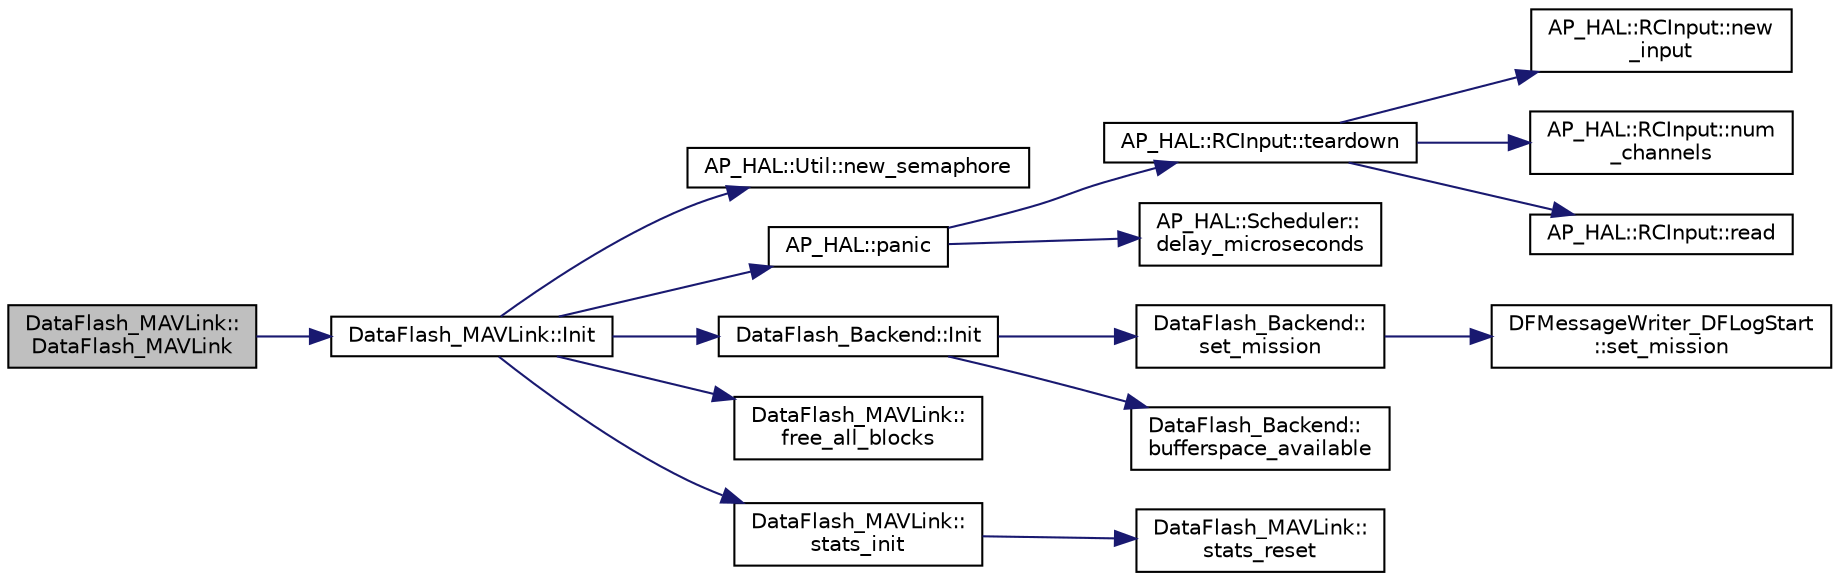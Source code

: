 digraph "DataFlash_MAVLink::DataFlash_MAVLink"
{
 // INTERACTIVE_SVG=YES
  edge [fontname="Helvetica",fontsize="10",labelfontname="Helvetica",labelfontsize="10"];
  node [fontname="Helvetica",fontsize="10",shape=record];
  rankdir="LR";
  Node1 [label="DataFlash_MAVLink::\lDataFlash_MAVLink",height=0.2,width=0.4,color="black", fillcolor="grey75", style="filled", fontcolor="black"];
  Node1 -> Node2 [color="midnightblue",fontsize="10",style="solid",fontname="Helvetica"];
  Node2 [label="DataFlash_MAVLink::Init",height=0.2,width=0.4,color="black", fillcolor="white", style="filled",URL="$classDataFlash__MAVLink.html#af592d8475ad88af8fb4246a4fdfcdb60"];
  Node2 -> Node3 [color="midnightblue",fontsize="10",style="solid",fontname="Helvetica"];
  Node3 [label="AP_HAL::Util::new_semaphore",height=0.2,width=0.4,color="black", fillcolor="white", style="filled",URL="$classAP__HAL_1_1Util.html#a88fe04780cd5c596b3c319ca4df810bc"];
  Node2 -> Node4 [color="midnightblue",fontsize="10",style="solid",fontname="Helvetica"];
  Node4 [label="AP_HAL::panic",height=0.2,width=0.4,color="black", fillcolor="white", style="filled",URL="$namespaceAP__HAL.html#a71832f03d849a0c088f04fc98d3c8143"];
  Node4 -> Node5 [color="midnightblue",fontsize="10",style="solid",fontname="Helvetica"];
  Node5 [label="AP_HAL::RCInput::teardown",height=0.2,width=0.4,color="black", fillcolor="white", style="filled",URL="$classAP__HAL_1_1RCInput.html#a2bea13d38f2b9ae8bf5193a3a69f0a31"];
  Node5 -> Node6 [color="midnightblue",fontsize="10",style="solid",fontname="Helvetica"];
  Node6 [label="AP_HAL::RCInput::new\l_input",height=0.2,width=0.4,color="black", fillcolor="white", style="filled",URL="$classAP__HAL_1_1RCInput.html#aee1fade33080edef83dd7db0fad0f7da"];
  Node5 -> Node7 [color="midnightblue",fontsize="10",style="solid",fontname="Helvetica"];
  Node7 [label="AP_HAL::RCInput::num\l_channels",height=0.2,width=0.4,color="black", fillcolor="white", style="filled",URL="$classAP__HAL_1_1RCInput.html#ae55f959c6115c1f41783af3a2b6c4fcd"];
  Node5 -> Node8 [color="midnightblue",fontsize="10",style="solid",fontname="Helvetica"];
  Node8 [label="AP_HAL::RCInput::read",height=0.2,width=0.4,color="black", fillcolor="white", style="filled",URL="$classAP__HAL_1_1RCInput.html#a078fd7e6d2e6a899009ec674a8e03498"];
  Node4 -> Node9 [color="midnightblue",fontsize="10",style="solid",fontname="Helvetica"];
  Node9 [label="AP_HAL::Scheduler::\ldelay_microseconds",height=0.2,width=0.4,color="black", fillcolor="white", style="filled",URL="$classAP__HAL_1_1Scheduler.html#a78c4f1b1f192ac1c99544b6cc8f099b0"];
  Node2 -> Node10 [color="midnightblue",fontsize="10",style="solid",fontname="Helvetica"];
  Node10 [label="DataFlash_Backend::Init",height=0.2,width=0.4,color="black", fillcolor="white", style="filled",URL="$classDataFlash__Backend.html#aff10c329f79c1bdaedbc6fdf4028c2a5"];
  Node10 -> Node11 [color="midnightblue",fontsize="10",style="solid",fontname="Helvetica"];
  Node11 [label="DataFlash_Backend::\lset_mission",height=0.2,width=0.4,color="black", fillcolor="white", style="filled",URL="$classDataFlash__Backend.html#a0d81b33bb8560bac27b7395e58045a76"];
  Node11 -> Node12 [color="midnightblue",fontsize="10",style="solid",fontname="Helvetica"];
  Node12 [label="DFMessageWriter_DFLogStart\l::set_mission",height=0.2,width=0.4,color="black", fillcolor="white", style="filled",URL="$classDFMessageWriter__DFLogStart.html#a8584b1fa0775b7ff593a1760f5461074"];
  Node10 -> Node13 [color="midnightblue",fontsize="10",style="solid",fontname="Helvetica"];
  Node13 [label="DataFlash_Backend::\lbufferspace_available",height=0.2,width=0.4,color="black", fillcolor="white", style="filled",URL="$classDataFlash__Backend.html#a225465cb83db429757bbbf224796ed8f"];
  Node2 -> Node14 [color="midnightblue",fontsize="10",style="solid",fontname="Helvetica"];
  Node14 [label="DataFlash_MAVLink::\lfree_all_blocks",height=0.2,width=0.4,color="black", fillcolor="white", style="filled",URL="$classDataFlash__MAVLink.html#a0d141859ebceee09785312e1418734bd"];
  Node2 -> Node15 [color="midnightblue",fontsize="10",style="solid",fontname="Helvetica"];
  Node15 [label="DataFlash_MAVLink::\lstats_init",height=0.2,width=0.4,color="black", fillcolor="white", style="filled",URL="$classDataFlash__MAVLink.html#a16a4ec2ff971ae3ec61b3635a6cc2d96"];
  Node15 -> Node16 [color="midnightblue",fontsize="10",style="solid",fontname="Helvetica"];
  Node16 [label="DataFlash_MAVLink::\lstats_reset",height=0.2,width=0.4,color="black", fillcolor="white", style="filled",URL="$classDataFlash__MAVLink.html#a36de9539b4bfa2da0130d16bd97d6941"];
}
